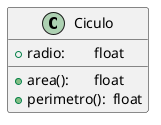 @startuml Ejercio 4

class Ciculo
{
    + radio:        float
    
    + area():       float
    + perimetro():  float
}

@enduml